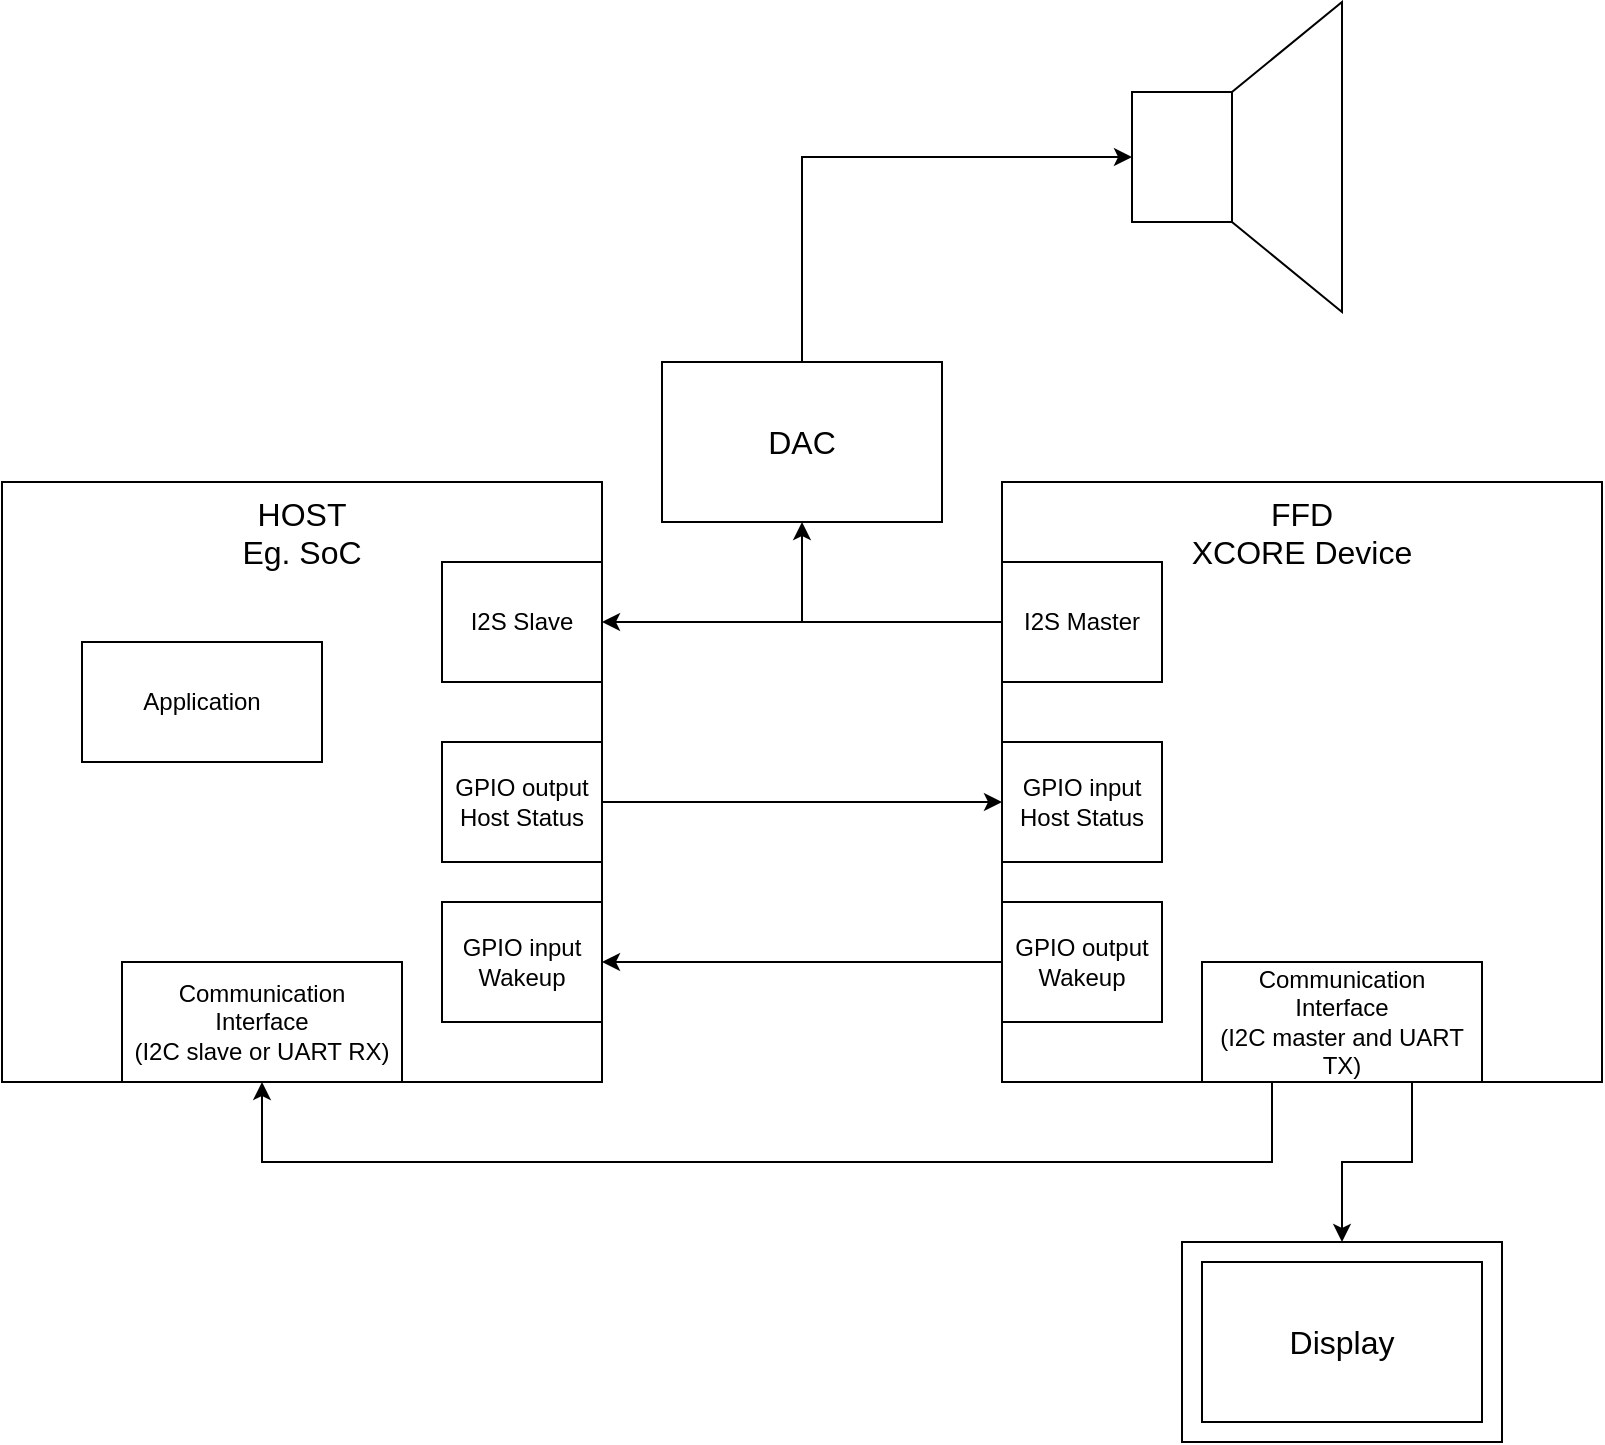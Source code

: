 <mxfile version="19.0.3" type="device"><diagram id="Pv_gWV90Ba3eqNqCVvZ-" name="Page-1"><mxGraphModel dx="1422" dy="873" grid="1" gridSize="10" guides="1" tooltips="1" connect="1" arrows="1" fold="1" page="1" pageScale="1" pageWidth="850" pageHeight="1100" math="0" shadow="0"><root><mxCell id="0"/><mxCell id="1" parent="0"/><mxCell id="sJah7TEOCiyxfXh5pVAy-20" value="" style="rounded=0;whiteSpace=wrap;html=1;fontSize=16;" vertex="1" parent="1"><mxGeometry x="610" y="640" width="160" height="100" as="geometry"/></mxCell><mxCell id="sJah7TEOCiyxfXh5pVAy-1" value="HOST&lt;br style=&quot;font-size: 16px;&quot;&gt;Eg. SoC" style="whiteSpace=wrap;html=1;aspect=fixed;verticalAlign=top;fontSize=16;" vertex="1" parent="1"><mxGeometry x="20" y="260" width="300" height="300" as="geometry"/></mxCell><mxCell id="sJah7TEOCiyxfXh5pVAy-2" value="Application" style="rounded=0;whiteSpace=wrap;html=1;" vertex="1" parent="1"><mxGeometry x="60" y="340" width="120" height="60" as="geometry"/></mxCell><mxCell id="sJah7TEOCiyxfXh5pVAy-27" style="edgeStyle=orthogonalEdgeStyle;rounded=0;orthogonalLoop=1;jettySize=auto;html=1;exitX=1;exitY=0.5;exitDx=0;exitDy=0;entryX=0;entryY=0.5;entryDx=0;entryDy=0;fontSize=16;" edge="1" parent="1" source="sJah7TEOCiyxfXh5pVAy-3" target="sJah7TEOCiyxfXh5pVAy-13"><mxGeometry relative="1" as="geometry"/></mxCell><mxCell id="sJah7TEOCiyxfXh5pVAy-3" value="GPIO output&lt;br&gt;Host Status" style="rounded=0;whiteSpace=wrap;html=1;" vertex="1" parent="1"><mxGeometry x="240" y="390" width="80" height="60" as="geometry"/></mxCell><mxCell id="sJah7TEOCiyxfXh5pVAy-4" value="GPIO input&lt;br&gt;Wakeup" style="rounded=0;whiteSpace=wrap;html=1;" vertex="1" parent="1"><mxGeometry x="240" y="470" width="80" height="60" as="geometry"/></mxCell><mxCell id="sJah7TEOCiyxfXh5pVAy-5" value="Communication &lt;br&gt;Interface&lt;br&gt;(I2C slave or UART RX)" style="rounded=0;whiteSpace=wrap;html=1;" vertex="1" parent="1"><mxGeometry x="80" y="500" width="140" height="60" as="geometry"/></mxCell><mxCell id="sJah7TEOCiyxfXh5pVAy-6" value="FFD&lt;br&gt;XCORE Device" style="whiteSpace=wrap;html=1;aspect=fixed;verticalAlign=top;fontSize=16;" vertex="1" parent="1"><mxGeometry x="520" y="260" width="300" height="300" as="geometry"/></mxCell><mxCell id="sJah7TEOCiyxfXh5pVAy-8" value="I2S Slave" style="rounded=0;whiteSpace=wrap;html=1;" vertex="1" parent="1"><mxGeometry x="240" y="300" width="80" height="60" as="geometry"/></mxCell><mxCell id="sJah7TEOCiyxfXh5pVAy-26" style="edgeStyle=orthogonalEdgeStyle;rounded=0;orthogonalLoop=1;jettySize=auto;html=1;exitX=0.5;exitY=0;exitDx=0;exitDy=0;entryX=0;entryY=0.5;entryDx=0;entryDy=0;fontSize=16;" edge="1" parent="1" source="sJah7TEOCiyxfXh5pVAy-9" target="sJah7TEOCiyxfXh5pVAy-10"><mxGeometry relative="1" as="geometry"/></mxCell><mxCell id="sJah7TEOCiyxfXh5pVAy-9" value="DAC" style="rounded=0;whiteSpace=wrap;html=1;fontSize=16;" vertex="1" parent="1"><mxGeometry x="350" y="200" width="140" height="80" as="geometry"/></mxCell><mxCell id="sJah7TEOCiyxfXh5pVAy-10" value="" style="rounded=0;whiteSpace=wrap;html=1;fontSize=16;" vertex="1" parent="1"><mxGeometry x="585" y="65" width="50" height="65" as="geometry"/></mxCell><mxCell id="sJah7TEOCiyxfXh5pVAy-11" value="" style="shape=trapezoid;perimeter=trapezoidPerimeter;whiteSpace=wrap;html=1;fixedSize=1;fontSize=16;rotation=-90;size=45;" vertex="1" parent="1"><mxGeometry x="585" y="70" width="155" height="55" as="geometry"/></mxCell><mxCell id="sJah7TEOCiyxfXh5pVAy-24" style="edgeStyle=orthogonalEdgeStyle;rounded=0;orthogonalLoop=1;jettySize=auto;html=1;exitX=0;exitY=0.5;exitDx=0;exitDy=0;entryX=1;entryY=0.5;entryDx=0;entryDy=0;fontSize=16;" edge="1" parent="1" source="sJah7TEOCiyxfXh5pVAy-12" target="sJah7TEOCiyxfXh5pVAy-8"><mxGeometry relative="1" as="geometry"/></mxCell><mxCell id="sJah7TEOCiyxfXh5pVAy-25" style="edgeStyle=orthogonalEdgeStyle;rounded=0;orthogonalLoop=1;jettySize=auto;html=1;exitX=0;exitY=0.5;exitDx=0;exitDy=0;entryX=0.5;entryY=1;entryDx=0;entryDy=0;fontSize=16;" edge="1" parent="1" source="sJah7TEOCiyxfXh5pVAy-12" target="sJah7TEOCiyxfXh5pVAy-9"><mxGeometry relative="1" as="geometry"/></mxCell><mxCell id="sJah7TEOCiyxfXh5pVAy-12" value="I2S Master" style="rounded=0;whiteSpace=wrap;html=1;" vertex="1" parent="1"><mxGeometry x="520" y="300" width="80" height="60" as="geometry"/></mxCell><mxCell id="sJah7TEOCiyxfXh5pVAy-13" value="GPIO input&lt;br&gt;Host Status" style="rounded=0;whiteSpace=wrap;html=1;" vertex="1" parent="1"><mxGeometry x="520" y="390" width="80" height="60" as="geometry"/></mxCell><mxCell id="sJah7TEOCiyxfXh5pVAy-28" style="edgeStyle=orthogonalEdgeStyle;rounded=0;orthogonalLoop=1;jettySize=auto;html=1;exitX=0;exitY=0.5;exitDx=0;exitDy=0;entryX=1;entryY=0.5;entryDx=0;entryDy=0;fontSize=16;" edge="1" parent="1" source="sJah7TEOCiyxfXh5pVAy-14" target="sJah7TEOCiyxfXh5pVAy-4"><mxGeometry relative="1" as="geometry"/></mxCell><mxCell id="sJah7TEOCiyxfXh5pVAy-14" value="GPIO output&lt;br&gt;Wakeup" style="rounded=0;whiteSpace=wrap;html=1;" vertex="1" parent="1"><mxGeometry x="520" y="470" width="80" height="60" as="geometry"/></mxCell><mxCell id="sJah7TEOCiyxfXh5pVAy-22" style="edgeStyle=orthogonalEdgeStyle;rounded=0;orthogonalLoop=1;jettySize=auto;html=1;exitX=0.25;exitY=1;exitDx=0;exitDy=0;entryX=0.5;entryY=1;entryDx=0;entryDy=0;fontSize=16;" edge="1" parent="1" source="sJah7TEOCiyxfXh5pVAy-15" target="sJah7TEOCiyxfXh5pVAy-5"><mxGeometry relative="1" as="geometry"><Array as="points"><mxPoint x="655" y="600"/><mxPoint x="150" y="600"/></Array></mxGeometry></mxCell><mxCell id="sJah7TEOCiyxfXh5pVAy-23" style="edgeStyle=orthogonalEdgeStyle;rounded=0;orthogonalLoop=1;jettySize=auto;html=1;exitX=0.75;exitY=1;exitDx=0;exitDy=0;fontSize=16;" edge="1" parent="1" source="sJah7TEOCiyxfXh5pVAy-15" target="sJah7TEOCiyxfXh5pVAy-20"><mxGeometry relative="1" as="geometry"/></mxCell><mxCell id="sJah7TEOCiyxfXh5pVAy-15" value="Communication &lt;br&gt;Interface&lt;br&gt;(I2C master and UART TX)" style="rounded=0;whiteSpace=wrap;html=1;" vertex="1" parent="1"><mxGeometry x="620" y="500" width="140" height="60" as="geometry"/></mxCell><mxCell id="sJah7TEOCiyxfXh5pVAy-19" value="Display" style="rounded=0;whiteSpace=wrap;html=1;fontSize=16;" vertex="1" parent="1"><mxGeometry x="620" y="650" width="140" height="80" as="geometry"/></mxCell></root></mxGraphModel></diagram></mxfile>